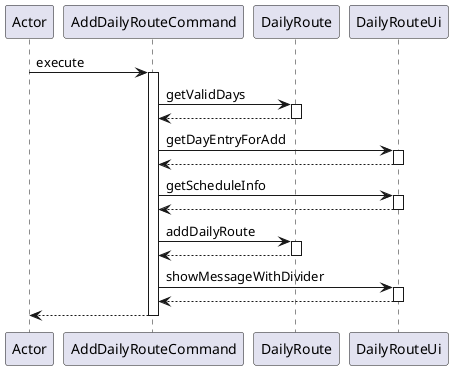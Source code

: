 @startuml
participant Actor
Actor -> AddDailyRouteCommand : execute
activate AddDailyRouteCommand
AddDailyRouteCommand -> DailyRoute : getValidDays
activate DailyRoute
return
deactivate DailyRoute
AddDailyRouteCommand -> DailyRouteUi : getDayEntryForAdd
activate DailyRouteUi
return
deactivate DailyRouteUi

AddDailyRouteCommand -> DailyRouteUi : getScheduleInfo
activate DailyRouteUi
return
deactivate DailyRouteUi

AddDailyRouteCommand -> DailyRoute : addDailyRoute
activate DailyRoute
DailyRoute --> AddDailyRouteCommand
deactivate DailyRoute

AddDailyRouteCommand -> DailyRouteUi: showMessageWithDivider
activate DailyRouteUi
return
deactivate DailyRouteUi
AddDailyRouteCommand --> Actor
deactivate AddDailyRouteCommand
@enduml